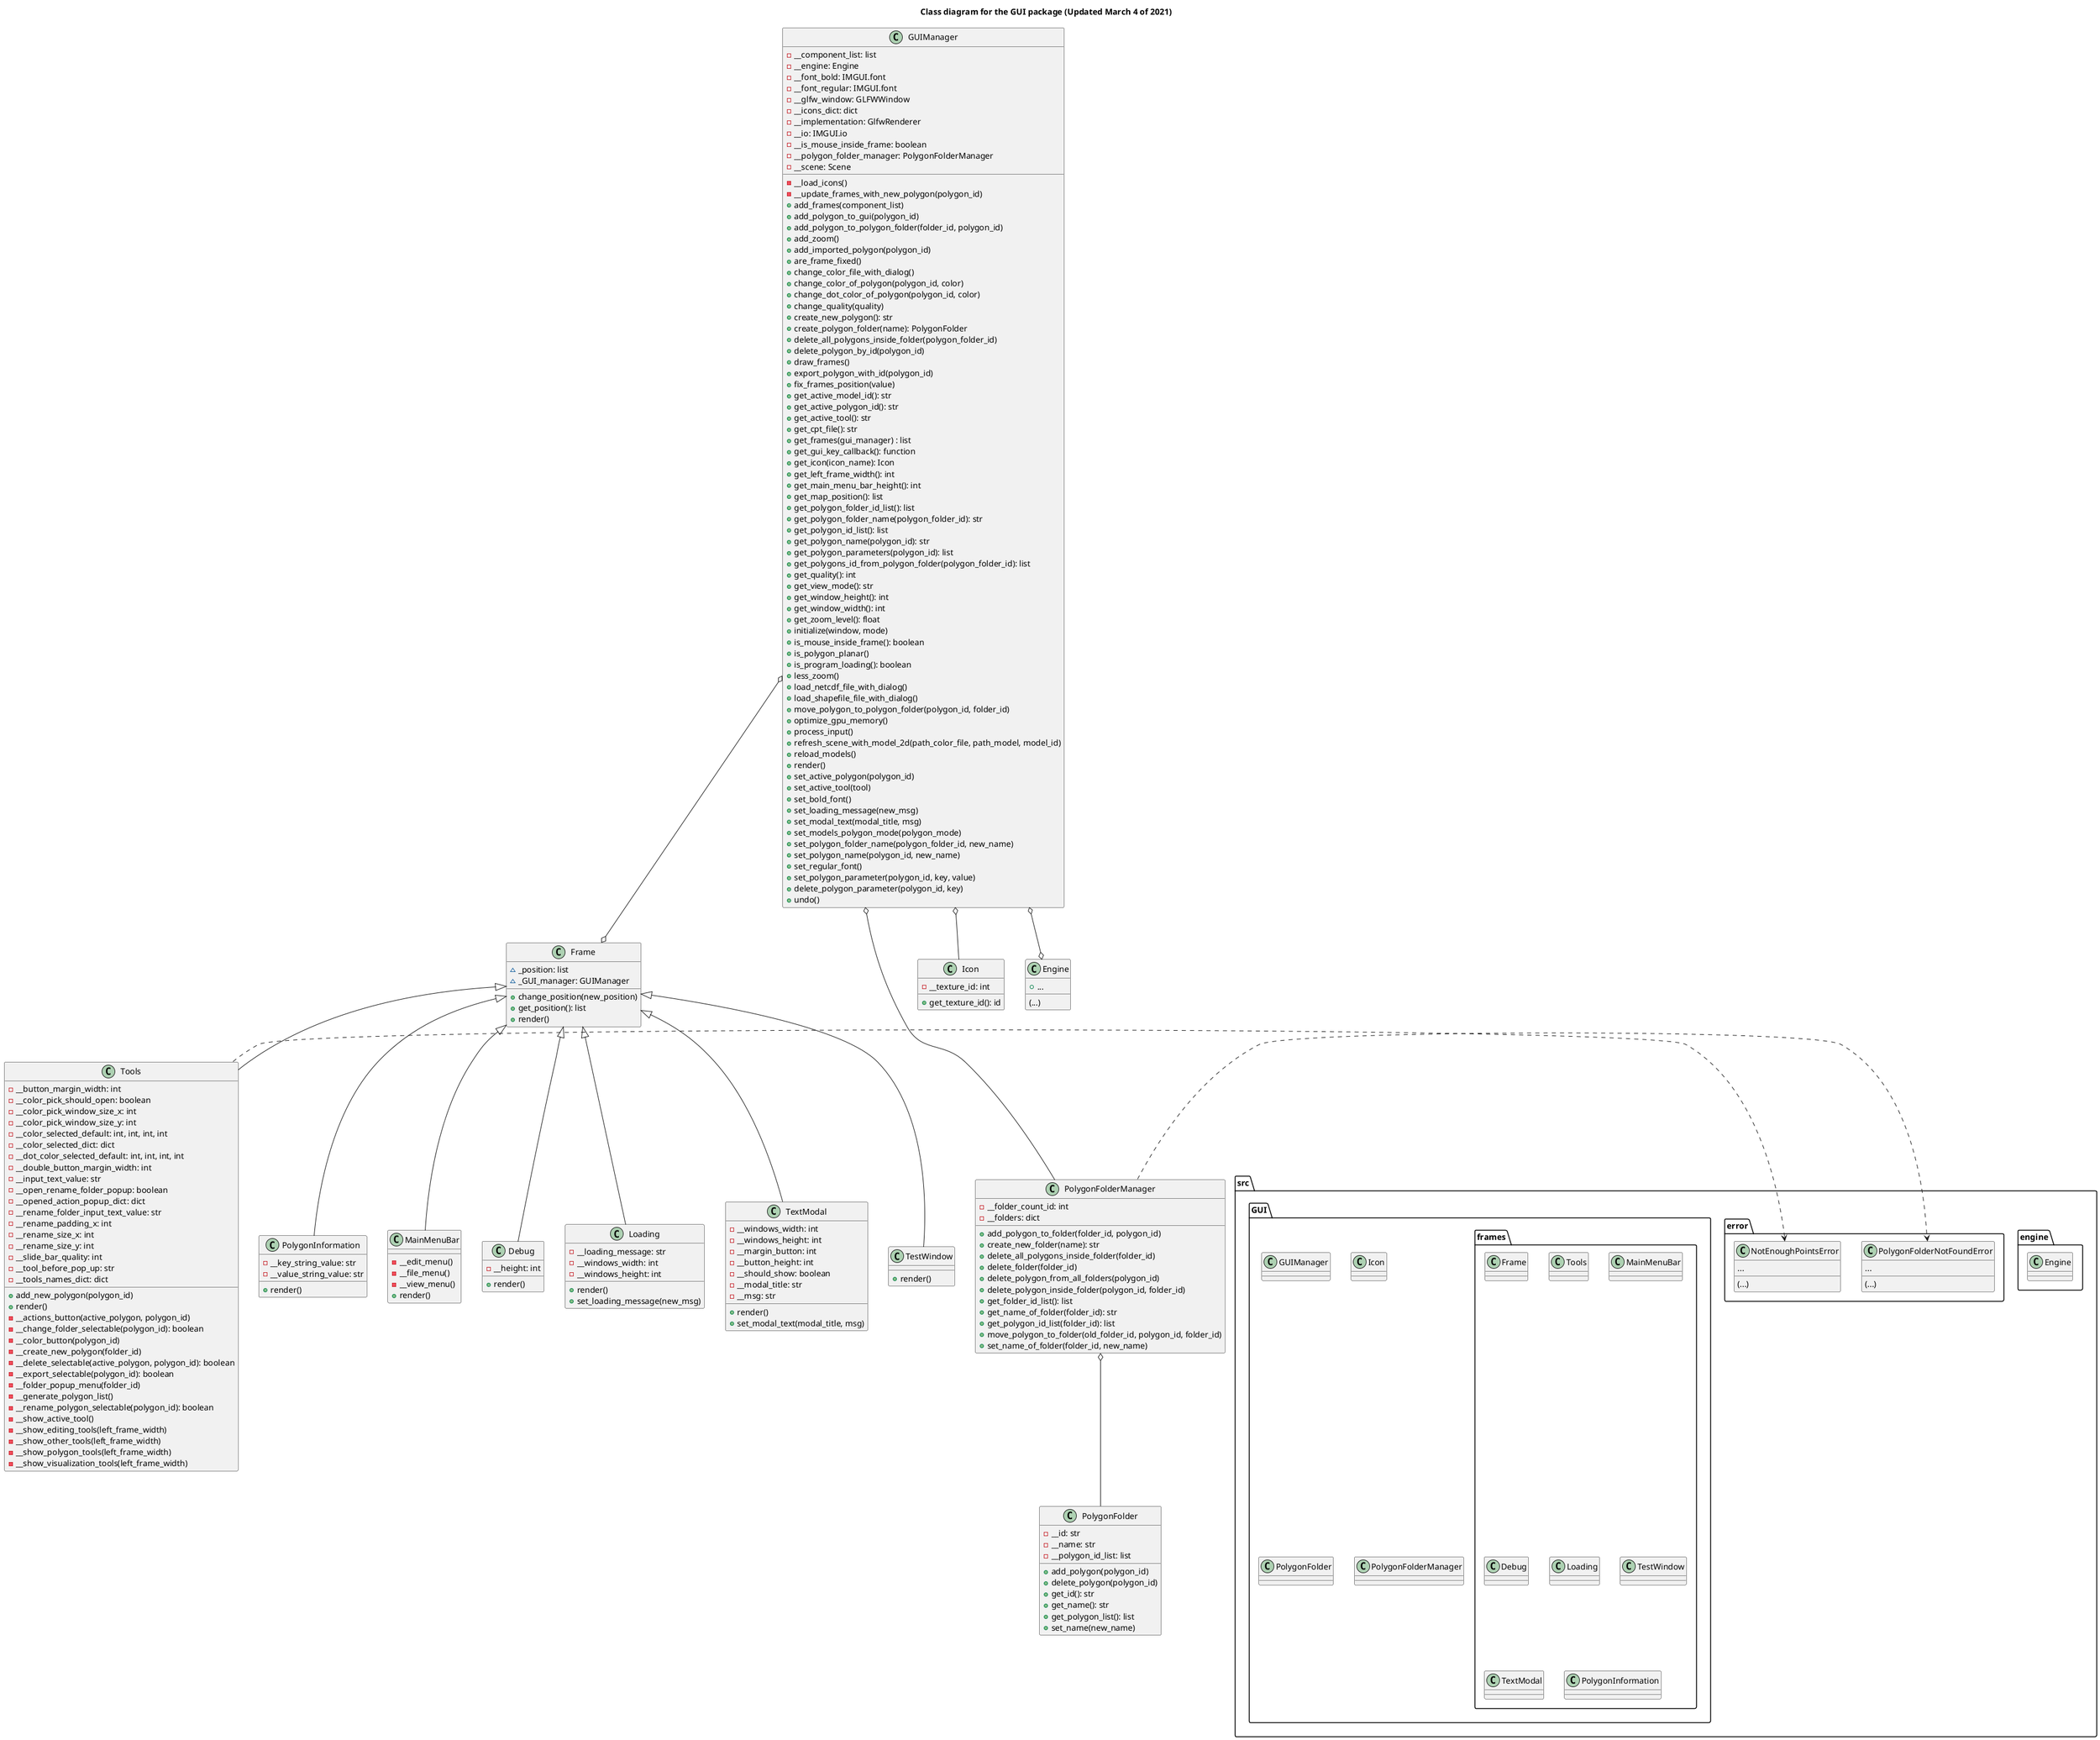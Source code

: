 @startuml
'https://plantuml.com/class-diagram

title Class diagram for the GUI package (Updated March 4 of 2021)

package src {

    package engine {
        class Engine
    }

    package error {
        class NotEnoughPointsError {
            ...
            (...)
        }

        class PolygonFolderNotFoundError {
            ...
            (...)
        }
    }

    package GUI{
        class GUIManager
        class Icon
        class PolygonFolder
        class PolygonFolderManager

        package frames {
            class Frame
            class Tools
            class MainMenuBar
            class Debug
            class Loading
            class TestWindow
            class TextModal
            class PolygonInformation
        }
    }
}

class PolygonInformation {

       - __key_string_value: str
       - __value_string_value: str

    + render()
}

class PolygonFolder {
    - __id: str
    - __name: str
    - __polygon_id_list: list

    + add_polygon(polygon_id)
    + delete_polygon(polygon_id)
    + get_id(): str
    + get_name(): str
    + get_polygon_list(): list
    + set_name(new_name)
}

class GUIManager{
    - __component_list: list
    - __engine: Engine
    - __font_bold: IMGUI.font
    - __font_regular: IMGUI.font
    - __glfw_window: GLFWWindow
    - __icons_dict: dict
    - __implementation: GlfwRenderer
    - __io: IMGUI.io
    - __is_mouse_inside_frame: boolean
    - __polygon_folder_manager: PolygonFolderManager
    - __scene: Scene

    - __load_icons()
    - __update_frames_with_new_polygon(polygon_id)
    + add_frames(component_list)
    + add_polygon_to_gui(polygon_id)
    + add_polygon_to_polygon_folder(folder_id, polygon_id)
    + add_zoom()
    + add_imported_polygon(polygon_id)
    + are_frame_fixed()
    + change_color_file_with_dialog()
    + change_color_of_polygon(polygon_id, color)
    + change_dot_color_of_polygon(polygon_id, color)
    + change_quality(quality)
    + create_new_polygon(): str
    + create_polygon_folder(name): PolygonFolder
    + delete_all_polygons_inside_folder(polygon_folder_id)
    + delete_polygon_by_id(polygon_id)
    + draw_frames()
    + export_polygon_with_id(polygon_id)
    + fix_frames_position(value)
    + get_active_model_id(): str
    + get_active_polygon_id(): str
    + get_active_tool(): str
    + get_cpt_file(): str
    + get_frames(gui_manager) : list
    + get_gui_key_callback(): function
    + get_icon(icon_name): Icon
    + get_left_frame_width(): int
    + get_main_menu_bar_height(): int
    + get_map_position(): list
    + get_polygon_folder_id_list(): list
    + get_polygon_folder_name(polygon_folder_id): str
    + get_polygon_id_list(): list
    + get_polygon_name(polygon_id): str
    + get_polygon_parameters(polygon_id): list
    + get_polygons_id_from_polygon_folder(polygon_folder_id): list
    + get_quality(): int
    + get_view_mode(): str
    + get_window_height(): int
    + get_window_width(): int
    + get_zoom_level(): float
    + initialize(window, mode)
    + is_mouse_inside_frame(): boolean
    + is_polygon_planar()
    + is_program_loading(): boolean
    + less_zoom()
    + load_netcdf_file_with_dialog()
    + load_shapefile_file_with_dialog()
    + move_polygon_to_polygon_folder(polygon_id, folder_id)
    + optimize_gpu_memory()
    + process_input()
    + refresh_scene_with_model_2d(path_color_file, path_model, model_id)
    + reload_models()
    + render()
    + set_active_polygon(polygon_id)
    + set_active_tool(tool)
    + set_bold_font()
    + set_loading_message(new_msg)
    + set_modal_text(modal_title, msg)
    + set_models_polygon_mode(polygon_mode)
    + set_polygon_folder_name(polygon_folder_id, new_name)
    + set_polygon_name(polygon_id, new_name)
    + set_regular_font()
    + set_polygon_parameter(polygon_id, key, value)
    + delete_polygon_parameter(polygon_id, key)
    + undo()
}

class Icon{

    - __texture_id: int

    + get_texture_id(): id
}


class Frame {
    ~ _position: list
    ~ _GUI_manager: GUIManager

    + change_position(new_position)
    + get_position(): list
    + render()
}

class MainMenuBar {
    - __edit_menu()
    - __file_menu()
    - __view_menu()
    + render()
}

class Tools {
    - __button_margin_width: int
    - __color_pick_should_open: boolean
    - __color_pick_window_size_x: int
    - __color_pick_window_size_y: int
    - __color_selected_default: int, int, int, int
    - __color_selected_dict: dict
    - __dot_color_selected_default: int, int, int, int
    - __double_button_margin_width: int
    - __input_text_value: str
    - __open_rename_folder_popup: boolean
    - __opened_action_popup_dict: dict
    - __rename_folder_input_text_value: str
    - __rename_padding_x: int
    - __rename_size_x: int
    - __rename_size_y: int
    - __slide_bar_quality: int
    - __tool_before_pop_up: str
    - __tools_names_dict: dict

    + add_new_polygon(polygon_id)
    + render()
    - __actions_button(active_polygon, polygon_id)
    - __change_folder_selectable(polygon_id): boolean
    - __color_button(polygon_id)
    - __create_new_polygon(folder_id)
    - __delete_selectable(active_polygon, polygon_id): boolean
    - __export_selectable(polygon_id): boolean
    - __folder_popup_menu(folder_id)
    - __generate_polygon_list()
    - __rename_polygon_selectable(polygon_id): boolean
    - __show_active_tool()
    - __show_editing_tools(left_frame_width)
    - __show_other_tools(left_frame_width)
    - __show_polygon_tools(left_frame_width)
    - __show_visualization_tools(left_frame_width)
}

class Debug {
    - __height: int
    + render()
}

class Loading {
    - __loading_message: str
    - __windows_width: int
    - __windows_height: int
    + render()
    + set_loading_message(new_msg)
}

class TextModal {
    - __windows_width: int
    - __windows_height: int
    - __margin_button: int
    - __button_height: int
    - __should_show: boolean
    - __modal_title: str
    - __msg: str

    + render()
    + set_modal_text(modal_title, msg)
}

class TestWindow {
    + render()
}

class Engine {
    + ...
    (...)
}

class PolygonFolderManager {

    - __folder_count_id: int
    - __folders: dict

    + add_polygon_to_folder(folder_id, polygon_id)
    + create_new_folder(name): str
    + delete_all_polygons_inside_folder(folder_id)
    + delete_folder(folder_id)
    + delete_polygon_from_all_folders(polygon_id)
    + delete_polygon_inside_folder(polygon_id, folder_id)
    + get_folder_id_list(): list
    + get_name_of_folder(folder_id): str
    + get_polygon_id_list(folder_id): list
    + move_polygon_to_folder(old_folder_id, polygon_id, folder_id)
    + set_name_of_folder(folder_id, new_name)
}

Debug -u-|> Frame
Loading -u-|> Frame
MainMenuBar -u-|> Frame
TestWindow -u-|> Frame
TextModal -u-|> Frame
Tools -u-|> Frame
PolygonInformation -u-|> Frame

PolygonFolderManager o-- PolygonFolder

GUIManager o-- PolygonFolderManager
GUIManager o-- Icon
GUIManager o--o Frame
GUIManager o--o Engine

PolygonFolderManager .> PolygonFolderNotFoundError
Tools .> NotEnoughPointsError

@enduml